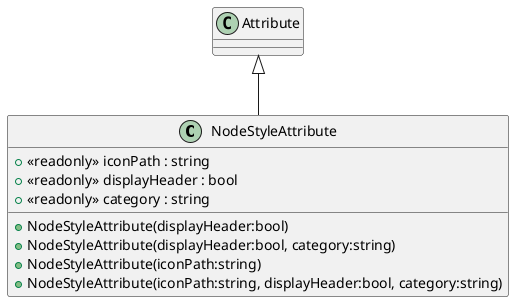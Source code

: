 @startuml
class NodeStyleAttribute {
    + <<readonly>> iconPath : string
    + <<readonly>> displayHeader : bool
    + <<readonly>> category : string
    + NodeStyleAttribute(displayHeader:bool)
    + NodeStyleAttribute(displayHeader:bool, category:string)
    + NodeStyleAttribute(iconPath:string)
    + NodeStyleAttribute(iconPath:string, displayHeader:bool, category:string)
}
Attribute <|-- NodeStyleAttribute
@enduml
